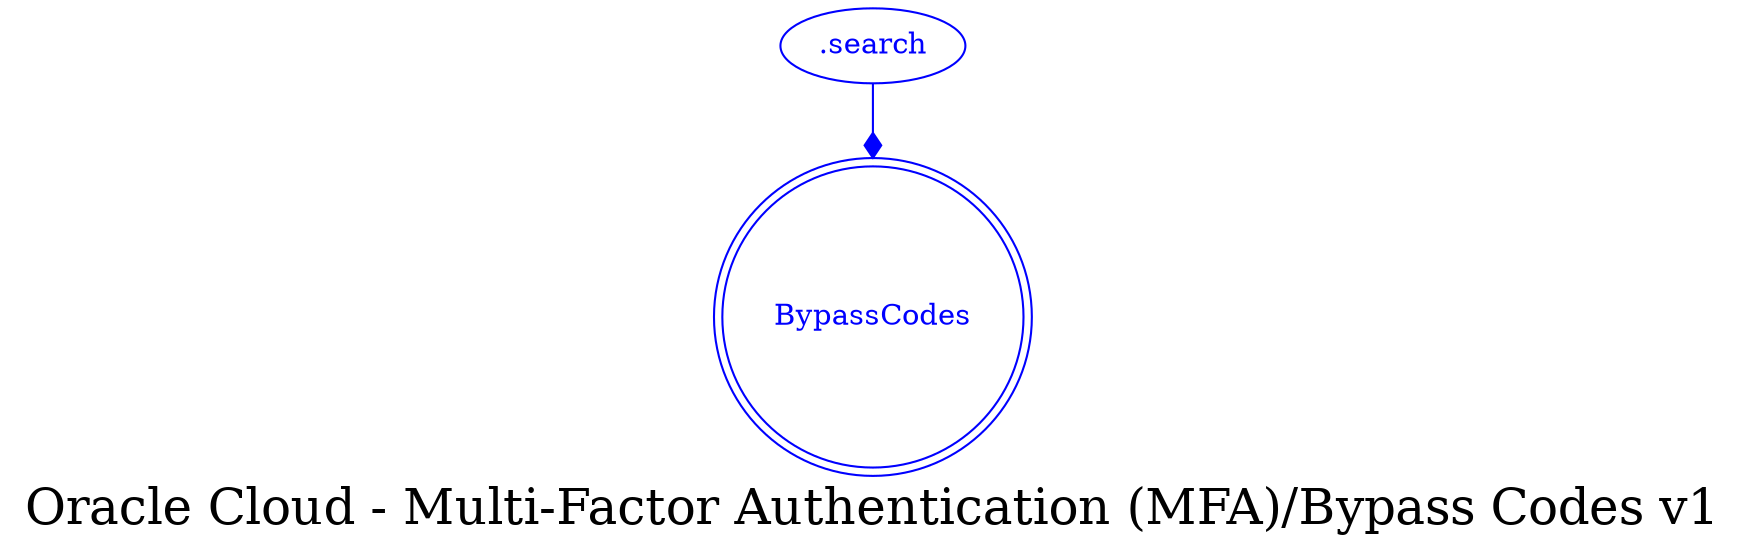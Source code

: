 digraph LexiconGraph {
graph[label="Oracle Cloud - Multi-Factor Authentication (MFA)/Bypass Codes v1", fontsize=24]
splines=true
"BypassCodes" [color=blue, fontcolor=blue, shape=doublecircle]
".search" -> "BypassCodes" [color=blue, fontcolor=blue, arrowhead=diamond, arrowtail=none]
".search" [color=blue, fontcolor=blue, shape=ellipse]
}
